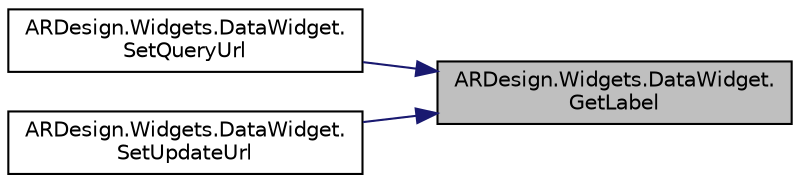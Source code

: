 digraph "ARDesign.Widgets.DataWidget.GetLabel"
{
 // LATEX_PDF_SIZE
  edge [fontname="Helvetica",fontsize="10",labelfontname="Helvetica",labelfontsize="10"];
  node [fontname="Helvetica",fontsize="10",shape=record];
  rankdir="RL";
  Node5 [label="ARDesign.Widgets.DataWidget.\lGetLabel",height=0.2,width=0.4,color="black", fillcolor="grey75", style="filled", fontcolor="black",tooltip="Returns the type of the widget"];
  Node5 -> Node6 [dir="back",color="midnightblue",fontsize="10",style="solid",fontname="Helvetica"];
  Node6 [label="ARDesign.Widgets.DataWidget.\lSetQueryUrl",height=0.2,width=0.4,color="black", fillcolor="white", style="filled",URL="$class_a_r_design_1_1_widgets_1_1_data_widget.html#a82f8f46c8867f33cf156cad840d10ecf",tooltip=" "];
  Node5 -> Node7 [dir="back",color="midnightblue",fontsize="10",style="solid",fontname="Helvetica"];
  Node7 [label="ARDesign.Widgets.DataWidget.\lSetUpdateUrl",height=0.2,width=0.4,color="black", fillcolor="white", style="filled",URL="$class_a_r_design_1_1_widgets_1_1_data_widget.html#af05fae6732f9bf118da20c6e24b42531",tooltip=" "];
}
